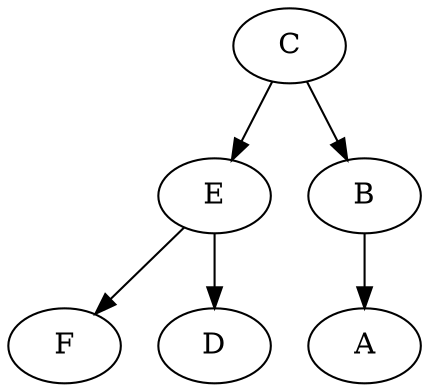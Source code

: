 digraph {
  nC [label="C" pos="0.8,2.0!" ]
  nE [label="E" pos="1.6,1.0!" ]
  nF [label="F" pos="2.0,0.0!" ]
  nD [label="D" pos="1.2000000000000002,0.0!" ]
  nB [label="B" pos="0.0,1.0!" ]
  nA [label="A" pos="-0.4,0.0!" ]
  nC -> nE 
  nE -> nF 
  nE -> nD 
  nC -> nB 
  nB -> nA 
}